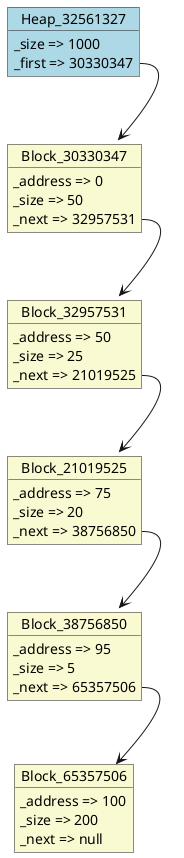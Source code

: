 @startuml object
object Heap_32561327#LightBlue {
  _size => 1000
  _first => 30330347
}
object Block_30330347#LightGoldenRodYellow {
  _address => 0
  _size => 50
  _next => 32957531
}
object Block_32957531#LightGoldenRodYellow {
  _address => 50
  _size => 25
  _next => 21019525
}
object Block_21019525#LightGoldenRodYellow {
  _address => 75
  _size => 20
  _next => 38756850
}
object Block_38756850#LightGoldenRodYellow {
  _address => 95
  _size => 5
  _next => 65357506
}
object Block_65357506#LightGoldenRodYellow {
  _address => 100
  _size => 200
  _next => null
}
Block_38756850::_next --> Block_65357506
Block_21019525::_next --> Block_38756850
Block_32957531::_next --> Block_21019525
Block_30330347::_next --> Block_32957531
Heap_32561327::_first --> Block_30330347
@enduml
